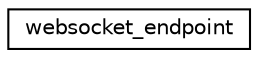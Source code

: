 digraph "Graphical Class Hierarchy"
{
  edge [fontname="Helvetica",fontsize="10",labelfontname="Helvetica",labelfontsize="10"];
  node [fontname="Helvetica",fontsize="10",shape=record];
  rankdir="LR";
  Node0 [label="websocket_endpoint",height=0.2,width=0.4,color="black", fillcolor="white", style="filled",URL="$classwebsocket__endpoint.html"];
}
